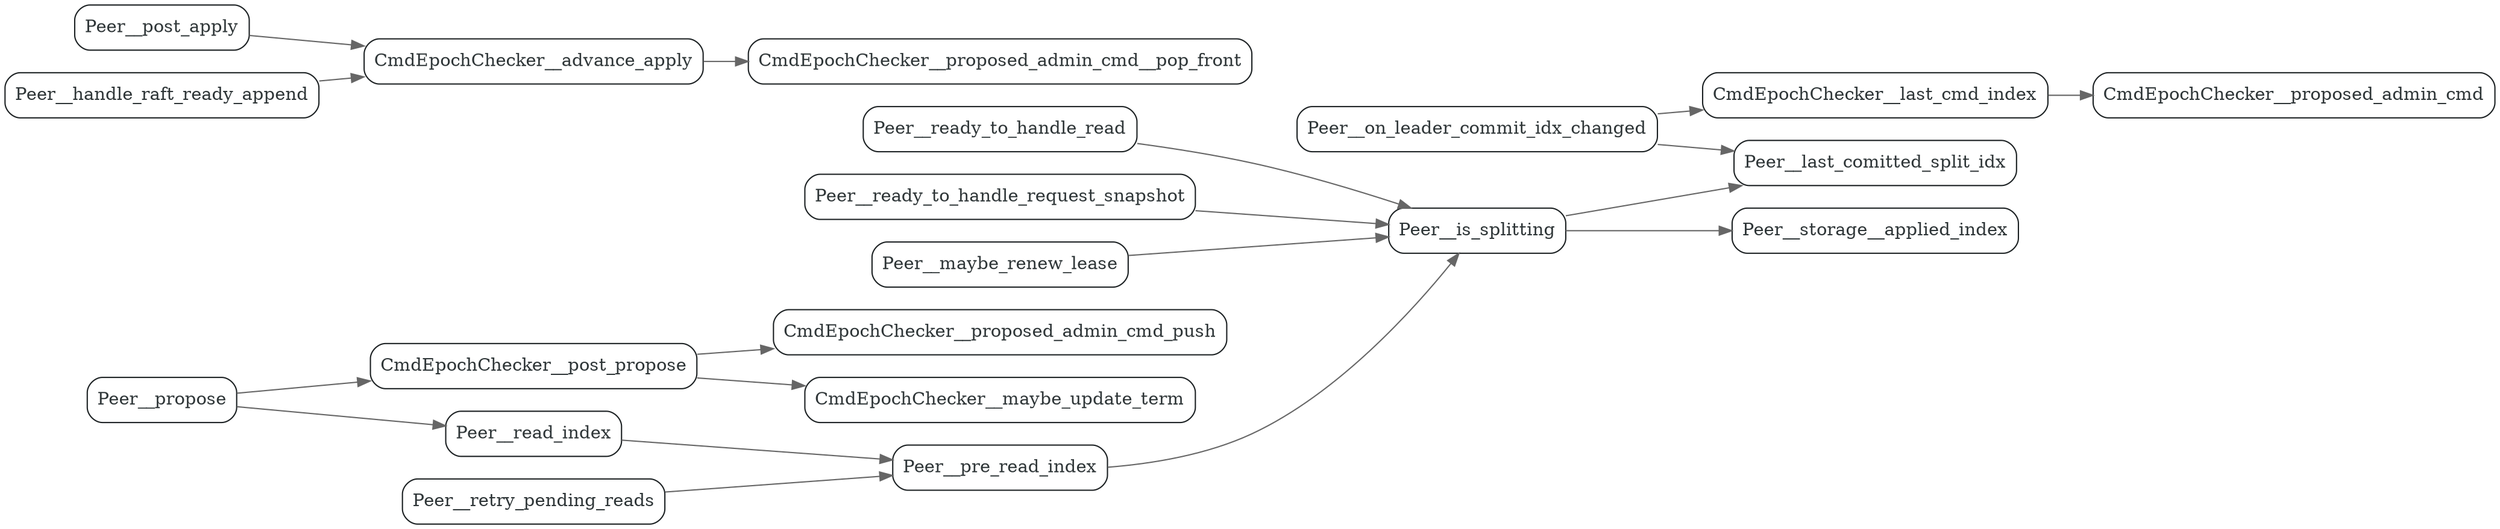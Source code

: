 #include "styles.h"
digraph is_splitting {
  node[shape=box;style="rounded";color="#1c2123";fontcolor="#2f3638"];
  edge[color=gray40];
  newrank=true;
  rankdir=LR;

  Peer__is_splitting -> {
    Peer__last_comitted_split_idx;
    Peer__storage__applied_index;
  }
  Peer__on_leader_commit_idx_changed -> {
     Peer__last_comitted_split_idx;
     CmdEpochChecker__last_cmd_index;
  }
  CmdEpochChecker__last_cmd_index -> {
    CmdEpochChecker__proposed_admin_cmd;
  }
  CmdEpochChecker__advance_apply -> {
    CmdEpochChecker__proposed_admin_cmd__pop_front;
  }

  CmdEpochChecker__post_propose -> {
    CmdEpochChecker__proposed_admin_cmd_push;
    CmdEpochChecker__maybe_update_term;
  }
  Peer__propose -> CmdEpochChecker__post_propose;

  Peer__ready_to_handle_read -> {
    Peer__is_splitting;
  }
  Peer__ready_to_handle_request_snapshot -> {
    Peer__is_splitting;
  };
  Peer__maybe_renew_lease -> {
    Peer__is_splitting;
  }
  Peer__pre_read_index -> {
    Peer__is_splitting;
  }
  Peer__propose -> Peer__read_index;
  Peer__read_index -> Peer__pre_read_index;
  Peer__retry_pending_reads -> Peer__pre_read_index;
  Peer__post_apply -> {
    CmdEpochChecker__advance_apply;
  }
  Peer__handle_raft_ready_append -> {
    CmdEpochChecker__advance_apply;
  }

}
